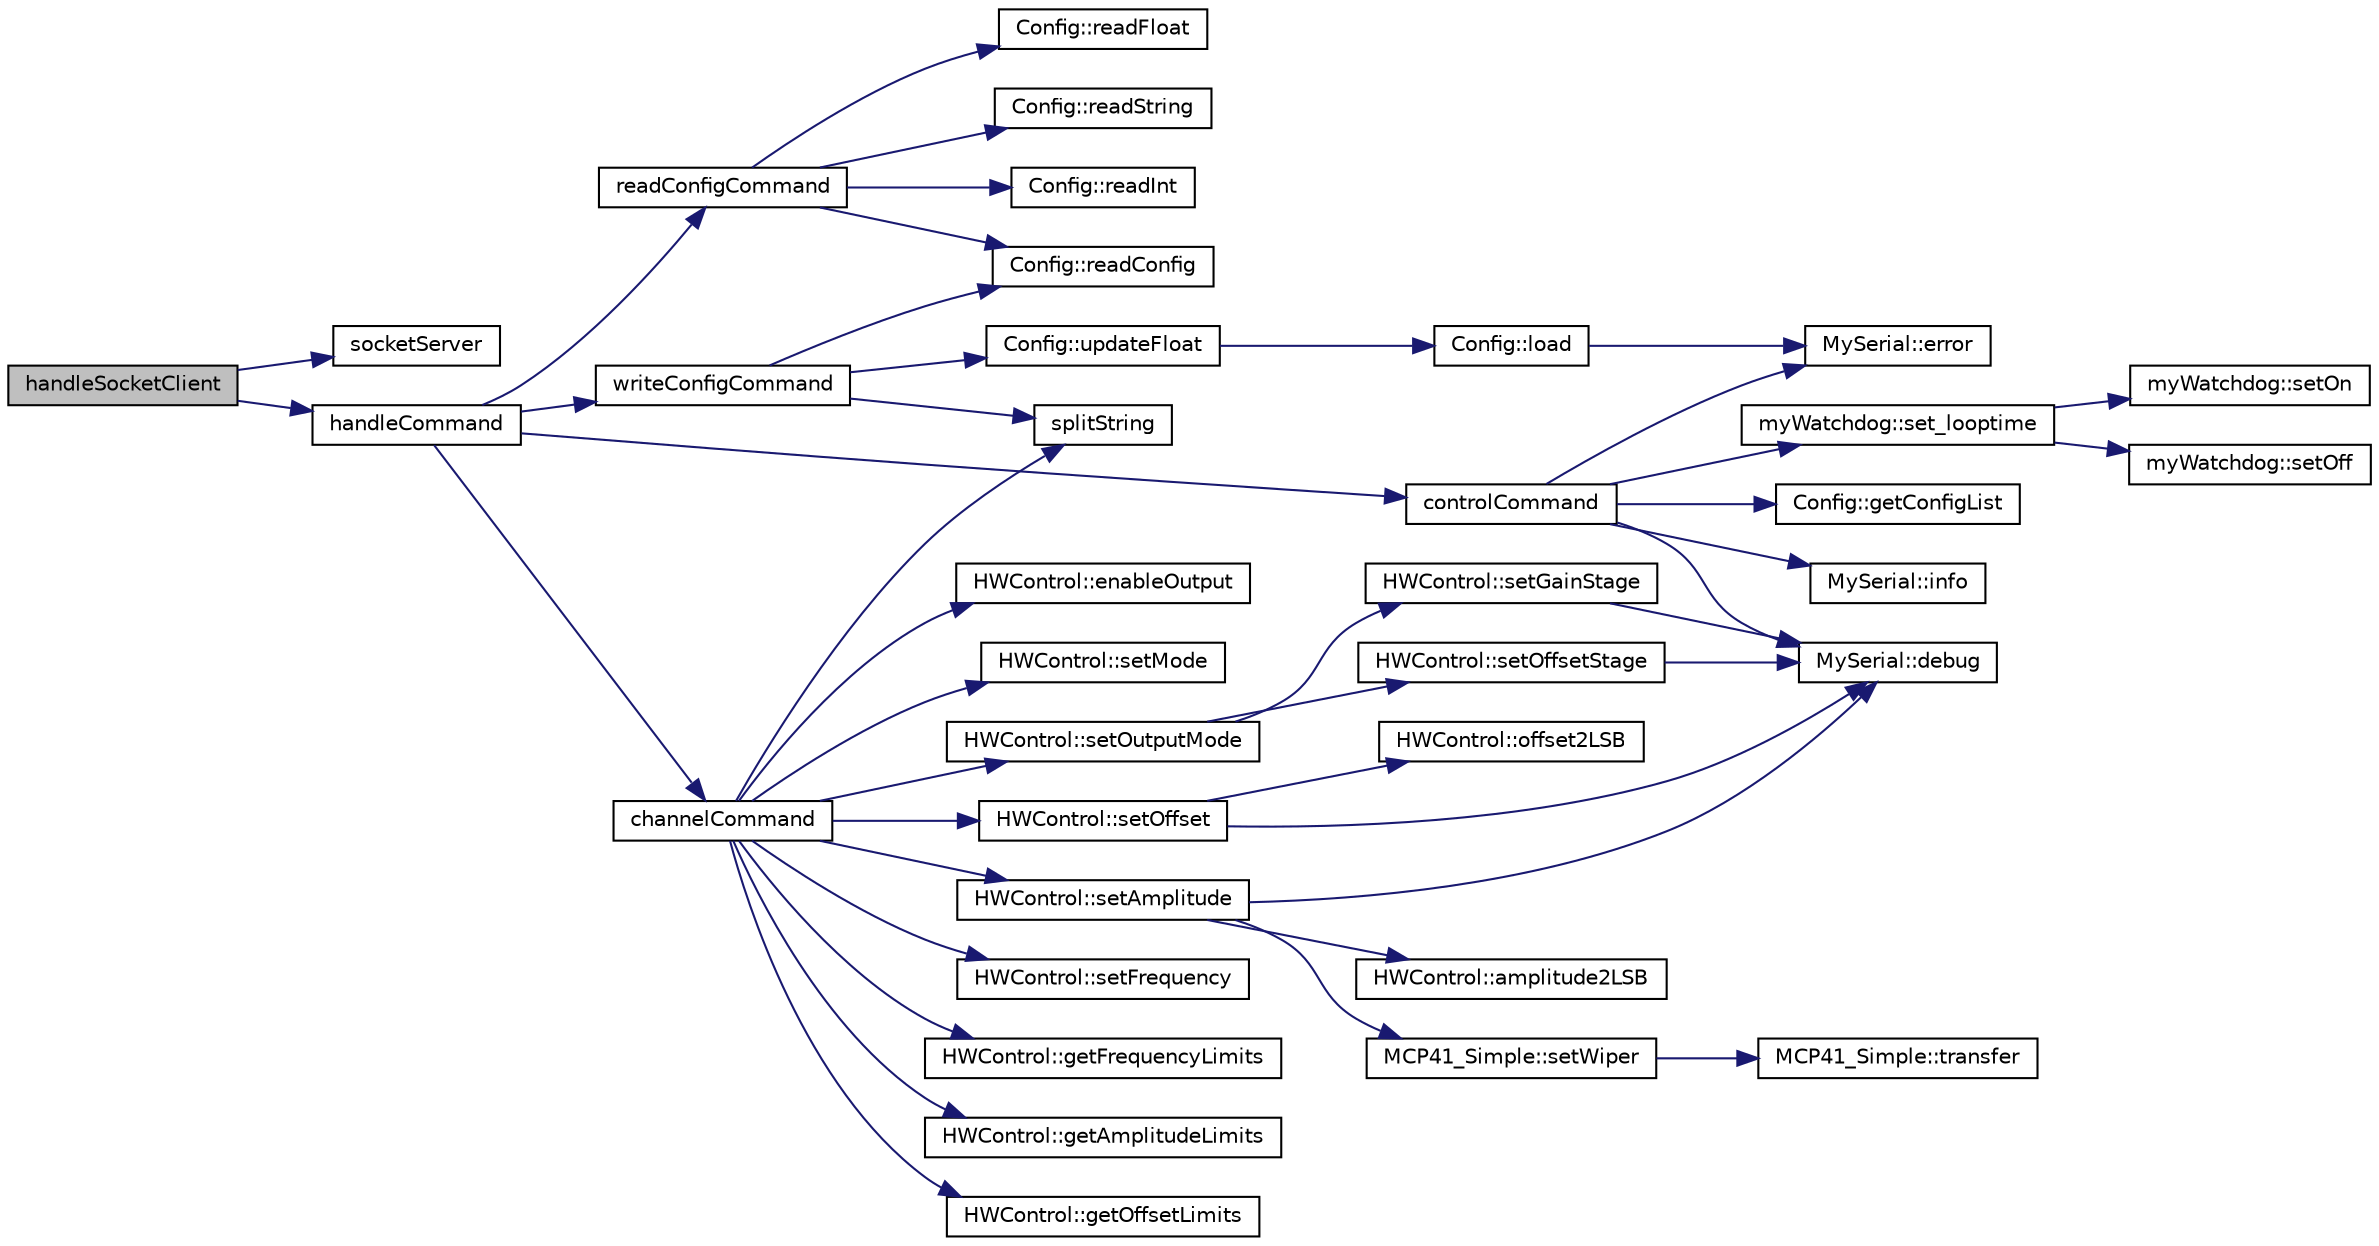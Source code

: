 digraph "handleSocketClient"
{
  edge [fontname="Helvetica",fontsize="10",labelfontname="Helvetica",labelfontsize="10"];
  node [fontname="Helvetica",fontsize="10",shape=record];
  rankdir="LR";
  Node9 [label="handleSocketClient",height=0.2,width=0.4,color="black", fillcolor="grey75", style="filled", fontcolor="black"];
  Node9 -> Node10 [color="midnightblue",fontsize="10",style="solid",fontname="Helvetica"];
  Node10 [label="socketServer",height=0.2,width=0.4,color="black", fillcolor="white", style="filled",URL="$_my_wi_fi_8cpp.html#a03f235f0cdc69ec7d7661bbcff43063c"];
  Node9 -> Node11 [color="midnightblue",fontsize="10",style="solid",fontname="Helvetica"];
  Node11 [label="handleCommand",height=0.2,width=0.4,color="black", fillcolor="white", style="filled",URL="$handle_controls_8cpp.html#a4acbbcfe3d8e6d51b3b88c436394f69c"];
  Node11 -> Node12 [color="midnightblue",fontsize="10",style="solid",fontname="Helvetica"];
  Node12 [label="readConfigCommand",height=0.2,width=0.4,color="black", fillcolor="white", style="filled",URL="$handle_controls_8cpp.html#a5f7c0cfac98260c9af2fa9dc63b17ac4"];
  Node12 -> Node13 [color="midnightblue",fontsize="10",style="solid",fontname="Helvetica"];
  Node13 [label="Config::readConfig",height=0.2,width=0.4,color="black", fillcolor="white", style="filled",URL="$class_config.html#a3531ef146fa1559a265826a0c9cac2c1"];
  Node12 -> Node14 [color="midnightblue",fontsize="10",style="solid",fontname="Helvetica"];
  Node14 [label="Config::readFloat",height=0.2,width=0.4,color="black", fillcolor="white", style="filled",URL="$class_config.html#a3ac9f78ff1cd5de41ebb27f9de8f4841"];
  Node12 -> Node15 [color="midnightblue",fontsize="10",style="solid",fontname="Helvetica"];
  Node15 [label="Config::readString",height=0.2,width=0.4,color="black", fillcolor="white", style="filled",URL="$class_config.html#ab248253681bbd1e2b53013eb5ce1b9c2"];
  Node12 -> Node16 [color="midnightblue",fontsize="10",style="solid",fontname="Helvetica"];
  Node16 [label="Config::readInt",height=0.2,width=0.4,color="black", fillcolor="white", style="filled",URL="$class_config.html#ad048b7e03709f1fcce4dea891f170052"];
  Node11 -> Node17 [color="midnightblue",fontsize="10",style="solid",fontname="Helvetica"];
  Node17 [label="writeConfigCommand",height=0.2,width=0.4,color="black", fillcolor="white", style="filled",URL="$handle_controls_8cpp.html#a080baa58b224c1b1865dd2d9426e1be8"];
  Node17 -> Node18 [color="midnightblue",fontsize="10",style="solid",fontname="Helvetica"];
  Node18 [label="splitString",height=0.2,width=0.4,color="black", fillcolor="white", style="filled",URL="$_utils_8cpp.html#a8b2a3fe5a0218a2e110197d7a4c33f04"];
  Node17 -> Node13 [color="midnightblue",fontsize="10",style="solid",fontname="Helvetica"];
  Node17 -> Node19 [color="midnightblue",fontsize="10",style="solid",fontname="Helvetica"];
  Node19 [label="Config::updateFloat",height=0.2,width=0.4,color="black", fillcolor="white", style="filled",URL="$class_config.html#a3844877d4dc6bdcb085dacf5abfdb0f1"];
  Node19 -> Node20 [color="midnightblue",fontsize="10",style="solid",fontname="Helvetica"];
  Node20 [label="Config::load",height=0.2,width=0.4,color="black", fillcolor="white", style="filled",URL="$class_config.html#a03f274849bd304018c08ad974baea23a"];
  Node20 -> Node21 [color="midnightblue",fontsize="10",style="solid",fontname="Helvetica"];
  Node21 [label="MySerial::error",height=0.2,width=0.4,color="black", fillcolor="white", style="filled",URL="$class_my_serial.html#a896c14da1a0c8356a3d66a783d8264e6"];
  Node11 -> Node22 [color="midnightblue",fontsize="10",style="solid",fontname="Helvetica"];
  Node22 [label="controlCommand",height=0.2,width=0.4,color="black", fillcolor="white", style="filled",URL="$handle_controls_8cpp.html#abd59f11dc77c8711ccf8beb47b4b8461"];
  Node22 -> Node23 [color="midnightblue",fontsize="10",style="solid",fontname="Helvetica"];
  Node23 [label="myWatchdog::set_looptime",height=0.2,width=0.4,color="black", fillcolor="white", style="filled",URL="$classmy_watchdog.html#a9294d9aa6afae43cd5fe8ba39e6e6bbd"];
  Node23 -> Node24 [color="midnightblue",fontsize="10",style="solid",fontname="Helvetica"];
  Node24 [label="myWatchdog::setOn",height=0.2,width=0.4,color="black", fillcolor="white", style="filled",URL="$classmy_watchdog.html#a37e9a7b2f2b0891838e2c28dad8bce7c"];
  Node23 -> Node25 [color="midnightblue",fontsize="10",style="solid",fontname="Helvetica"];
  Node25 [label="myWatchdog::setOff",height=0.2,width=0.4,color="black", fillcolor="white", style="filled",URL="$classmy_watchdog.html#a79c2348926c2aaced3cd183edec3707d"];
  Node22 -> Node26 [color="midnightblue",fontsize="10",style="solid",fontname="Helvetica"];
  Node26 [label="Config::getConfigList",height=0.2,width=0.4,color="black", fillcolor="white", style="filled",URL="$class_config.html#ac43a256583bcb91be206ff98a529c483"];
  Node22 -> Node27 [color="midnightblue",fontsize="10",style="solid",fontname="Helvetica"];
  Node27 [label="MySerial::debug",height=0.2,width=0.4,color="black", fillcolor="white", style="filled",URL="$class_my_serial.html#af38ce094a38d6c8e2fc647932c1a2c5c"];
  Node22 -> Node28 [color="midnightblue",fontsize="10",style="solid",fontname="Helvetica"];
  Node28 [label="MySerial::info",height=0.2,width=0.4,color="black", fillcolor="white", style="filled",URL="$class_my_serial.html#a512253cafcbef40852cdb2e03642ce56"];
  Node22 -> Node21 [color="midnightblue",fontsize="10",style="solid",fontname="Helvetica"];
  Node11 -> Node29 [color="midnightblue",fontsize="10",style="solid",fontname="Helvetica"];
  Node29 [label="channelCommand",height=0.2,width=0.4,color="black", fillcolor="white", style="filled",URL="$handle_controls_8cpp.html#ac86dda0ebfc3d22905317403e9344458"];
  Node29 -> Node30 [color="midnightblue",fontsize="10",style="solid",fontname="Helvetica"];
  Node30 [label="HWControl::setAmplitude",height=0.2,width=0.4,color="black", fillcolor="white", style="filled",URL="$class_h_w_control.html#a78b97b159d88b0c1b7d8738469f439cb"];
  Node30 -> Node31 [color="midnightblue",fontsize="10",style="solid",fontname="Helvetica"];
  Node31 [label="HWControl::amplitude2LSB",height=0.2,width=0.4,color="black", fillcolor="white", style="filled",URL="$class_h_w_control.html#acaddc67717442e3f887a7afd197c7b5f"];
  Node30 -> Node32 [color="midnightblue",fontsize="10",style="solid",fontname="Helvetica"];
  Node32 [label="MCP41_Simple::setWiper",height=0.2,width=0.4,color="black", fillcolor="white", style="filled",URL="$class_m_c_p41___simple.html#a923cfddf6a7cb916b24ed6aed6d046af"];
  Node32 -> Node33 [color="midnightblue",fontsize="10",style="solid",fontname="Helvetica"];
  Node33 [label="MCP41_Simple::transfer",height=0.2,width=0.4,color="black", fillcolor="white", style="filled",URL="$class_m_c_p41___simple.html#a8149dcb550709b71f005b7a21c2be775"];
  Node30 -> Node27 [color="midnightblue",fontsize="10",style="solid",fontname="Helvetica"];
  Node29 -> Node34 [color="midnightblue",fontsize="10",style="solid",fontname="Helvetica"];
  Node34 [label="HWControl::setOffset",height=0.2,width=0.4,color="black", fillcolor="white", style="filled",URL="$class_h_w_control.html#ad28a55ee9d035a58b31c94cc5c8801c0"];
  Node34 -> Node35 [color="midnightblue",fontsize="10",style="solid",fontname="Helvetica"];
  Node35 [label="HWControl::offset2LSB",height=0.2,width=0.4,color="black", fillcolor="white", style="filled",URL="$class_h_w_control.html#a0d0cafdd7e29ef228d82d9d1a1776f07"];
  Node34 -> Node27 [color="midnightblue",fontsize="10",style="solid",fontname="Helvetica"];
  Node29 -> Node36 [color="midnightblue",fontsize="10",style="solid",fontname="Helvetica"];
  Node36 [label="HWControl::setFrequency",height=0.2,width=0.4,color="black", fillcolor="white", style="filled",URL="$class_h_w_control.html#a820a79dfebbd28863448662a1ee4034d"];
  Node29 -> Node18 [color="midnightblue",fontsize="10",style="solid",fontname="Helvetica"];
  Node29 -> Node37 [color="midnightblue",fontsize="10",style="solid",fontname="Helvetica"];
  Node37 [label="HWControl::getFrequencyLimits",height=0.2,width=0.4,color="black", fillcolor="white", style="filled",URL="$class_h_w_control.html#a646f2d55f551297bf14fcc08b12fb54d"];
  Node29 -> Node38 [color="midnightblue",fontsize="10",style="solid",fontname="Helvetica"];
  Node38 [label="HWControl::getAmplitudeLimits",height=0.2,width=0.4,color="black", fillcolor="white", style="filled",URL="$class_h_w_control.html#ab57abdc6474e9a8478f3e3acd776f217"];
  Node29 -> Node39 [color="midnightblue",fontsize="10",style="solid",fontname="Helvetica"];
  Node39 [label="HWControl::getOffsetLimits",height=0.2,width=0.4,color="black", fillcolor="white", style="filled",URL="$class_h_w_control.html#a13664ae4169409d1bbac6005642fd259"];
  Node29 -> Node40 [color="midnightblue",fontsize="10",style="solid",fontname="Helvetica"];
  Node40 [label="HWControl::enableOutput",height=0.2,width=0.4,color="black", fillcolor="white", style="filled",URL="$class_h_w_control.html#aa45e75cd9ccbf1300c74c2a0706e88d5"];
  Node29 -> Node41 [color="midnightblue",fontsize="10",style="solid",fontname="Helvetica"];
  Node41 [label="HWControl::setMode",height=0.2,width=0.4,color="black", fillcolor="white", style="filled",URL="$class_h_w_control.html#ac5d8c515ee016990e60b1c3f15d23d88"];
  Node29 -> Node42 [color="midnightblue",fontsize="10",style="solid",fontname="Helvetica"];
  Node42 [label="HWControl::setOutputMode",height=0.2,width=0.4,color="black", fillcolor="white", style="filled",URL="$class_h_w_control.html#afad43b4ba17c605b26e898e6b638b225"];
  Node42 -> Node43 [color="midnightblue",fontsize="10",style="solid",fontname="Helvetica"];
  Node43 [label="HWControl::setOffsetStage",height=0.2,width=0.4,color="black", fillcolor="white", style="filled",URL="$class_h_w_control.html#a8e0cc4ea7a7a1faaa32eda3466c4a17c"];
  Node43 -> Node27 [color="midnightblue",fontsize="10",style="solid",fontname="Helvetica"];
  Node42 -> Node44 [color="midnightblue",fontsize="10",style="solid",fontname="Helvetica"];
  Node44 [label="HWControl::setGainStage",height=0.2,width=0.4,color="black", fillcolor="white", style="filled",URL="$class_h_w_control.html#a1b695d7490902fc9d04b0bc1bea7f53f"];
  Node44 -> Node27 [color="midnightblue",fontsize="10",style="solid",fontname="Helvetica"];
}
